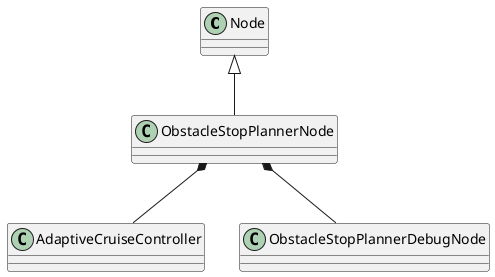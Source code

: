 @startuml

Node <|-- ObstacleStopPlannerNode
ObstacleStopPlannerNode *-- AdaptiveCruiseController
ObstacleStopPlannerNode *-- ObstacleStopPlannerDebugNode

@enduml